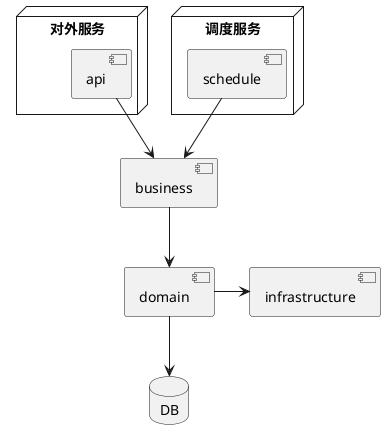 @startuml
node "对外服务" {
[api]
}

[api] --> [business]

node "调度服务" {
[schedule]
}

[schedule] --> [business]


[business] -->  [domain]
[domain] -> [infrastructure]

[domain] --> DB

database "DB" {
}

@enduml